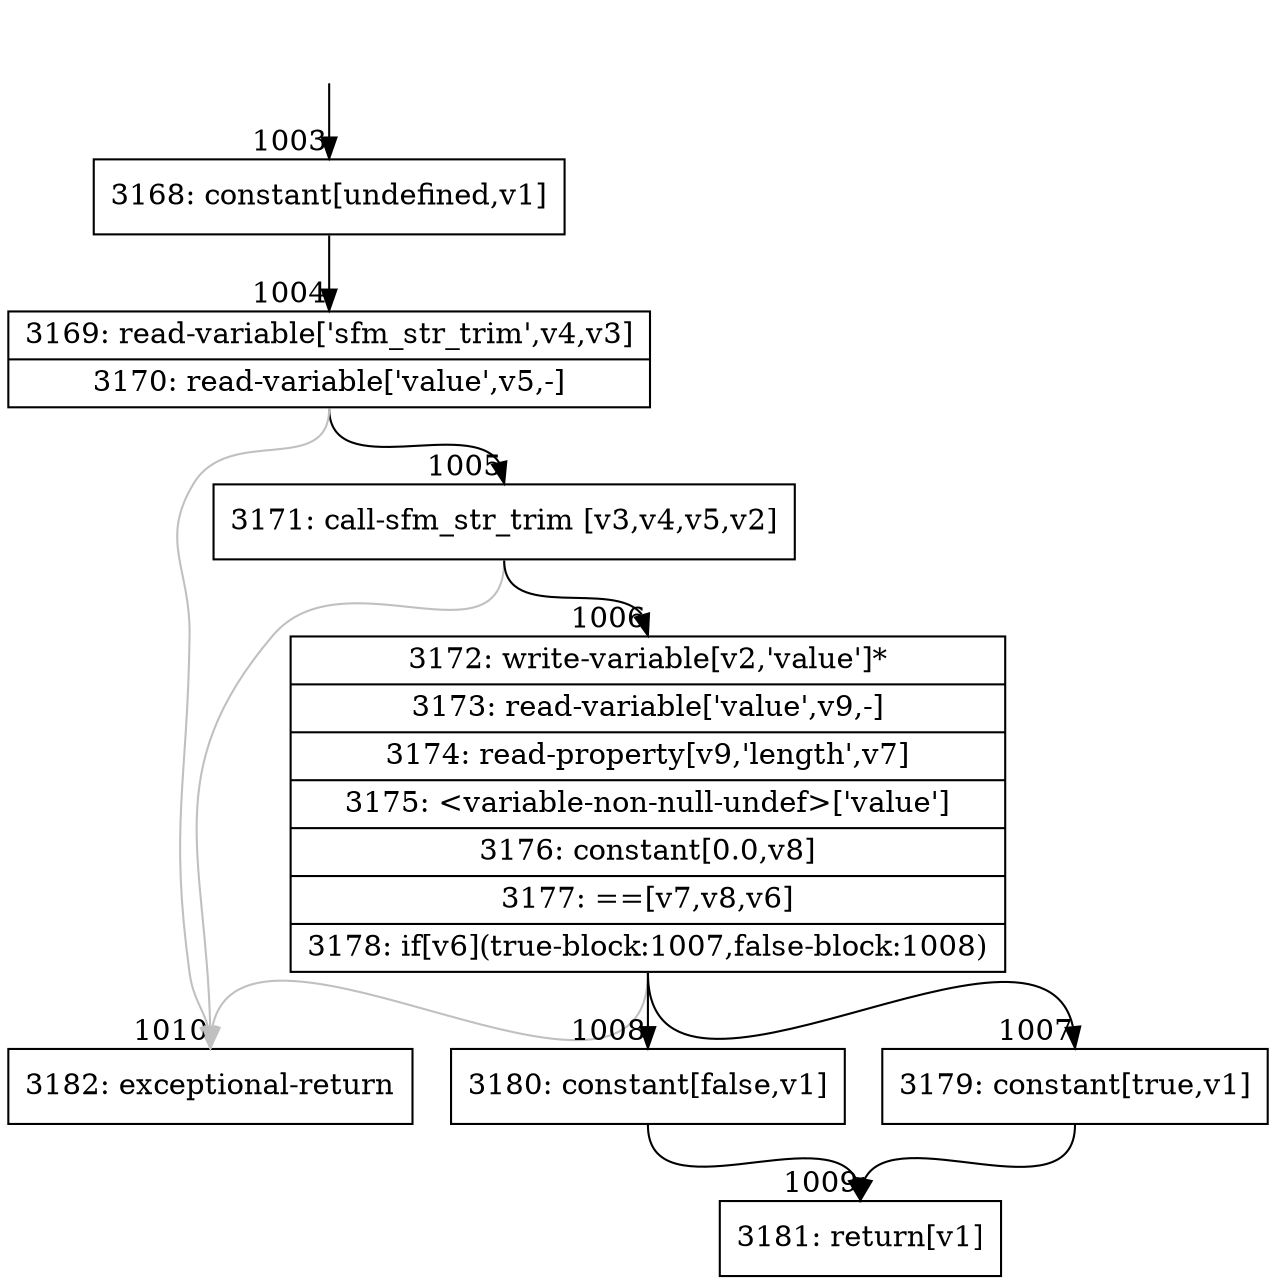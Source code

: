 digraph {
rankdir="TD"
BB_entry63[shape=none,label=""];
BB_entry63 -> BB1003 [tailport=s, headport=n, headlabel="    1003"]
BB1003 [shape=record label="{3168: constant[undefined,v1]}" ] 
BB1003 -> BB1004 [tailport=s, headport=n, headlabel="      1004"]
BB1004 [shape=record label="{3169: read-variable['sfm_str_trim',v4,v3]|3170: read-variable['value',v5,-]}" ] 
BB1004 -> BB1005 [tailport=s, headport=n, headlabel="      1005"]
BB1004 -> BB1010 [tailport=s, headport=n, color=gray, headlabel="      1010"]
BB1005 [shape=record label="{3171: call-sfm_str_trim [v3,v4,v5,v2]}" ] 
BB1005 -> BB1006 [tailport=s, headport=n, headlabel="      1006"]
BB1005 -> BB1010 [tailport=s, headport=n, color=gray]
BB1006 [shape=record label="{3172: write-variable[v2,'value']*|3173: read-variable['value',v9,-]|3174: read-property[v9,'length',v7]|3175: \<variable-non-null-undef\>['value']|3176: constant[0.0,v8]|3177: ==[v7,v8,v6]|3178: if[v6](true-block:1007,false-block:1008)}" ] 
BB1006 -> BB1007 [tailport=s, headport=n, headlabel="      1007"]
BB1006 -> BB1008 [tailport=s, headport=n, headlabel="      1008"]
BB1006 -> BB1010 [tailport=s, headport=n, color=gray]
BB1007 [shape=record label="{3179: constant[true,v1]}" ] 
BB1007 -> BB1009 [tailport=s, headport=n, headlabel="      1009"]
BB1008 [shape=record label="{3180: constant[false,v1]}" ] 
BB1008 -> BB1009 [tailport=s, headport=n]
BB1009 [shape=record label="{3181: return[v1]}" ] 
BB1010 [shape=record label="{3182: exceptional-return}" ] 
//#$~ 1270
}
